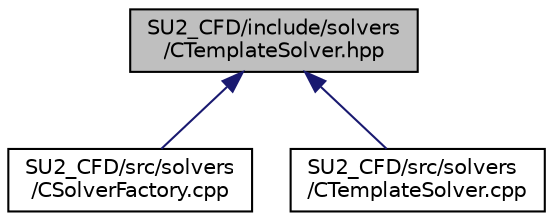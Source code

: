 digraph "SU2_CFD/include/solvers/CTemplateSolver.hpp"
{
 // LATEX_PDF_SIZE
  edge [fontname="Helvetica",fontsize="10",labelfontname="Helvetica",labelfontsize="10"];
  node [fontname="Helvetica",fontsize="10",shape=record];
  Node1 [label="SU2_CFD/include/solvers\l/CTemplateSolver.hpp",height=0.2,width=0.4,color="black", fillcolor="grey75", style="filled", fontcolor="black",tooltip="Headers of the CTemplateSolver class."];
  Node1 -> Node2 [dir="back",color="midnightblue",fontsize="10",style="solid",fontname="Helvetica"];
  Node2 [label="SU2_CFD/src/solvers\l/CSolverFactory.cpp",height=0.2,width=0.4,color="black", fillcolor="white", style="filled",URL="$CSolverFactory_8cpp.html",tooltip="Main subroutines for CSolverFactoryclass."];
  Node1 -> Node3 [dir="back",color="midnightblue",fontsize="10",style="solid",fontname="Helvetica"];
  Node3 [label="SU2_CFD/src/solvers\l/CTemplateSolver.cpp",height=0.2,width=0.4,color="black", fillcolor="white", style="filled",URL="$CTemplateSolver_8cpp.html",tooltip="Subroutines to be implemented for any new solvers."];
}
